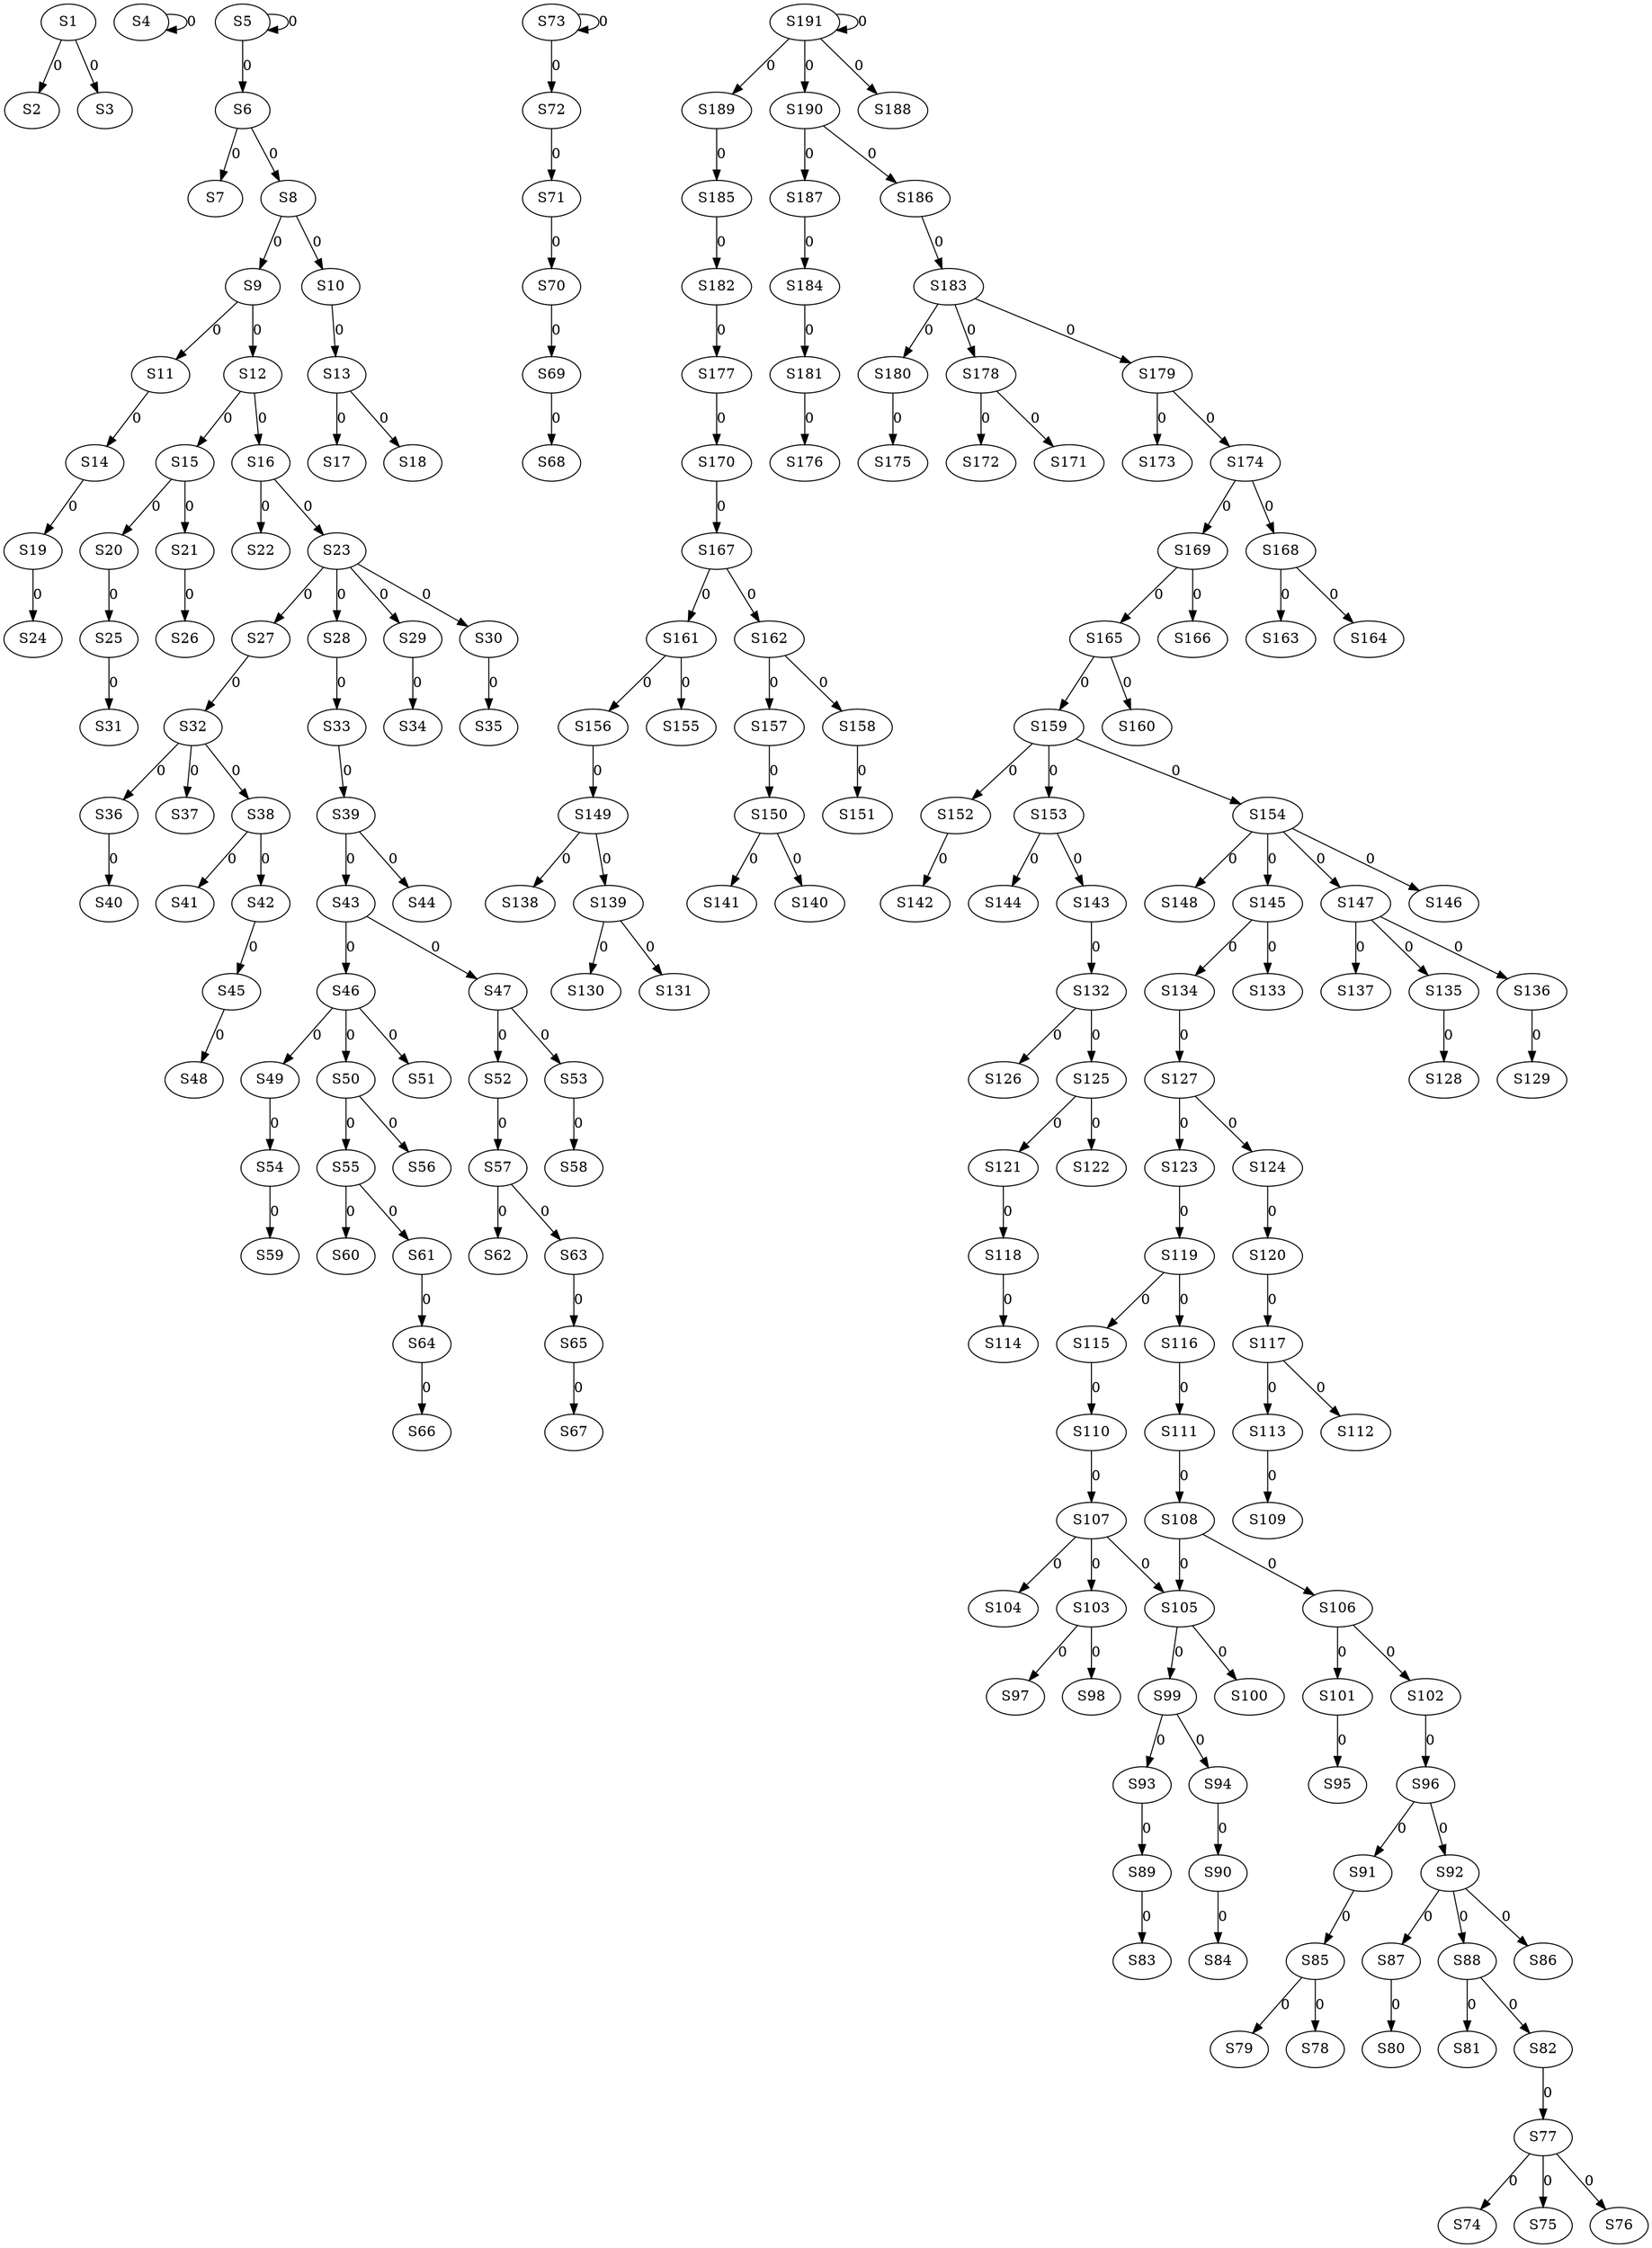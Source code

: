 strict digraph {
	S1 -> S2 [ label = 0 ];
	S1 -> S3 [ label = 0 ];
	S4 -> S4 [ label = 0 ];
	S5 -> S5 [ label = 0 ];
	S5 -> S6 [ label = 0 ];
	S6 -> S7 [ label = 0 ];
	S6 -> S8 [ label = 0 ];
	S8 -> S9 [ label = 0 ];
	S8 -> S10 [ label = 0 ];
	S9 -> S11 [ label = 0 ];
	S9 -> S12 [ label = 0 ];
	S10 -> S13 [ label = 0 ];
	S11 -> S14 [ label = 0 ];
	S12 -> S15 [ label = 0 ];
	S12 -> S16 [ label = 0 ];
	S13 -> S17 [ label = 0 ];
	S13 -> S18 [ label = 0 ];
	S14 -> S19 [ label = 0 ];
	S15 -> S20 [ label = 0 ];
	S15 -> S21 [ label = 0 ];
	S16 -> S22 [ label = 0 ];
	S16 -> S23 [ label = 0 ];
	S19 -> S24 [ label = 0 ];
	S20 -> S25 [ label = 0 ];
	S21 -> S26 [ label = 0 ];
	S23 -> S27 [ label = 0 ];
	S23 -> S28 [ label = 0 ];
	S23 -> S29 [ label = 0 ];
	S23 -> S30 [ label = 0 ];
	S25 -> S31 [ label = 0 ];
	S27 -> S32 [ label = 0 ];
	S28 -> S33 [ label = 0 ];
	S29 -> S34 [ label = 0 ];
	S30 -> S35 [ label = 0 ];
	S32 -> S36 [ label = 0 ];
	S32 -> S37 [ label = 0 ];
	S32 -> S38 [ label = 0 ];
	S33 -> S39 [ label = 0 ];
	S36 -> S40 [ label = 0 ];
	S38 -> S41 [ label = 0 ];
	S38 -> S42 [ label = 0 ];
	S39 -> S43 [ label = 0 ];
	S39 -> S44 [ label = 0 ];
	S42 -> S45 [ label = 0 ];
	S43 -> S46 [ label = 0 ];
	S43 -> S47 [ label = 0 ];
	S45 -> S48 [ label = 0 ];
	S46 -> S49 [ label = 0 ];
	S46 -> S50 [ label = 0 ];
	S46 -> S51 [ label = 0 ];
	S47 -> S52 [ label = 0 ];
	S47 -> S53 [ label = 0 ];
	S49 -> S54 [ label = 0 ];
	S50 -> S55 [ label = 0 ];
	S50 -> S56 [ label = 0 ];
	S52 -> S57 [ label = 0 ];
	S53 -> S58 [ label = 0 ];
	S54 -> S59 [ label = 0 ];
	S55 -> S60 [ label = 0 ];
	S55 -> S61 [ label = 0 ];
	S57 -> S62 [ label = 0 ];
	S57 -> S63 [ label = 0 ];
	S61 -> S64 [ label = 0 ];
	S63 -> S65 [ label = 0 ];
	S64 -> S66 [ label = 0 ];
	S65 -> S67 [ label = 0 ];
	S69 -> S68 [ label = 0 ];
	S70 -> S69 [ label = 0 ];
	S71 -> S70 [ label = 0 ];
	S72 -> S71 [ label = 0 ];
	S73 -> S72 [ label = 0 ];
	S73 -> S73 [ label = 0 ];
	S77 -> S74 [ label = 0 ];
	S77 -> S75 [ label = 0 ];
	S77 -> S76 [ label = 0 ];
	S82 -> S77 [ label = 0 ];
	S85 -> S78 [ label = 0 ];
	S85 -> S79 [ label = 0 ];
	S87 -> S80 [ label = 0 ];
	S88 -> S81 [ label = 0 ];
	S88 -> S82 [ label = 0 ];
	S89 -> S83 [ label = 0 ];
	S90 -> S84 [ label = 0 ];
	S91 -> S85 [ label = 0 ];
	S92 -> S86 [ label = 0 ];
	S92 -> S87 [ label = 0 ];
	S92 -> S88 [ label = 0 ];
	S93 -> S89 [ label = 0 ];
	S94 -> S90 [ label = 0 ];
	S96 -> S91 [ label = 0 ];
	S96 -> S92 [ label = 0 ];
	S99 -> S93 [ label = 0 ];
	S99 -> S94 [ label = 0 ];
	S101 -> S95 [ label = 0 ];
	S102 -> S96 [ label = 0 ];
	S103 -> S97 [ label = 0 ];
	S103 -> S98 [ label = 0 ];
	S105 -> S99 [ label = 0 ];
	S105 -> S100 [ label = 0 ];
	S106 -> S101 [ label = 0 ];
	S106 -> S102 [ label = 0 ];
	S107 -> S103 [ label = 0 ];
	S107 -> S104 [ label = 0 ];
	S107 -> S105 [ label = 0 ];
	S108 -> S106 [ label = 0 ];
	S110 -> S107 [ label = 0 ];
	S111 -> S108 [ label = 0 ];
	S113 -> S109 [ label = 0 ];
	S115 -> S110 [ label = 0 ];
	S116 -> S111 [ label = 0 ];
	S117 -> S112 [ label = 0 ];
	S117 -> S113 [ label = 0 ];
	S118 -> S114 [ label = 0 ];
	S119 -> S115 [ label = 0 ];
	S119 -> S116 [ label = 0 ];
	S120 -> S117 [ label = 0 ];
	S121 -> S118 [ label = 0 ];
	S123 -> S119 [ label = 0 ];
	S124 -> S120 [ label = 0 ];
	S125 -> S121 [ label = 0 ];
	S125 -> S122 [ label = 0 ];
	S127 -> S123 [ label = 0 ];
	S127 -> S124 [ label = 0 ];
	S132 -> S125 [ label = 0 ];
	S132 -> S126 [ label = 0 ];
	S134 -> S127 [ label = 0 ];
	S135 -> S128 [ label = 0 ];
	S136 -> S129 [ label = 0 ];
	S139 -> S130 [ label = 0 ];
	S139 -> S131 [ label = 0 ];
	S143 -> S132 [ label = 0 ];
	S145 -> S133 [ label = 0 ];
	S145 -> S134 [ label = 0 ];
	S147 -> S135 [ label = 0 ];
	S147 -> S136 [ label = 0 ];
	S147 -> S137 [ label = 0 ];
	S149 -> S138 [ label = 0 ];
	S149 -> S139 [ label = 0 ];
	S150 -> S140 [ label = 0 ];
	S150 -> S141 [ label = 0 ];
	S152 -> S142 [ label = 0 ];
	S153 -> S143 [ label = 0 ];
	S153 -> S144 [ label = 0 ];
	S154 -> S145 [ label = 0 ];
	S154 -> S146 [ label = 0 ];
	S154 -> S147 [ label = 0 ];
	S154 -> S148 [ label = 0 ];
	S156 -> S149 [ label = 0 ];
	S157 -> S150 [ label = 0 ];
	S158 -> S151 [ label = 0 ];
	S159 -> S152 [ label = 0 ];
	S159 -> S153 [ label = 0 ];
	S159 -> S154 [ label = 0 ];
	S161 -> S155 [ label = 0 ];
	S161 -> S156 [ label = 0 ];
	S162 -> S157 [ label = 0 ];
	S162 -> S158 [ label = 0 ];
	S165 -> S159 [ label = 0 ];
	S165 -> S160 [ label = 0 ];
	S167 -> S161 [ label = 0 ];
	S167 -> S162 [ label = 0 ];
	S168 -> S163 [ label = 0 ];
	S168 -> S164 [ label = 0 ];
	S169 -> S165 [ label = 0 ];
	S169 -> S166 [ label = 0 ];
	S170 -> S167 [ label = 0 ];
	S174 -> S168 [ label = 0 ];
	S174 -> S169 [ label = 0 ];
	S177 -> S170 [ label = 0 ];
	S178 -> S171 [ label = 0 ];
	S178 -> S172 [ label = 0 ];
	S179 -> S173 [ label = 0 ];
	S179 -> S174 [ label = 0 ];
	S180 -> S175 [ label = 0 ];
	S181 -> S176 [ label = 0 ];
	S182 -> S177 [ label = 0 ];
	S183 -> S178 [ label = 0 ];
	S183 -> S179 [ label = 0 ];
	S183 -> S180 [ label = 0 ];
	S184 -> S181 [ label = 0 ];
	S185 -> S182 [ label = 0 ];
	S186 -> S183 [ label = 0 ];
	S187 -> S184 [ label = 0 ];
	S189 -> S185 [ label = 0 ];
	S190 -> S186 [ label = 0 ];
	S190 -> S187 [ label = 0 ];
	S191 -> S188 [ label = 0 ];
	S191 -> S189 [ label = 0 ];
	S191 -> S190 [ label = 0 ];
	S191 -> S191 [ label = 0 ];
	S108 -> S105 [ label = 0 ];
}